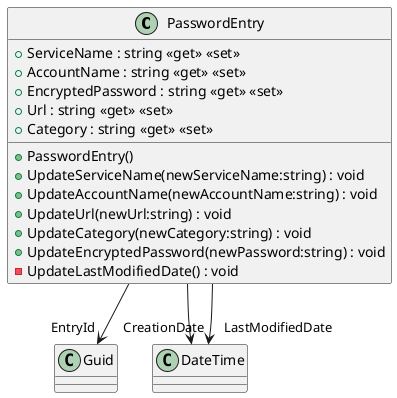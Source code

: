 @startuml
class PasswordEntry {
    + ServiceName : string <<get>> <<set>>
    + AccountName : string <<get>> <<set>>
    + EncryptedPassword : string <<get>> <<set>>
    + Url : string <<get>> <<set>>
    + Category : string <<get>> <<set>>
    + PasswordEntry()
    + UpdateServiceName(newServiceName:string) : void
    + UpdateAccountName(newAccountName:string) : void
    + UpdateUrl(newUrl:string) : void
    + UpdateCategory(newCategory:string) : void
    + UpdateEncryptedPassword(newPassword:string) : void
    - UpdateLastModifiedDate() : void
}
PasswordEntry --> "EntryId" Guid
PasswordEntry --> "CreationDate" DateTime
PasswordEntry --> "LastModifiedDate" DateTime
@enduml
